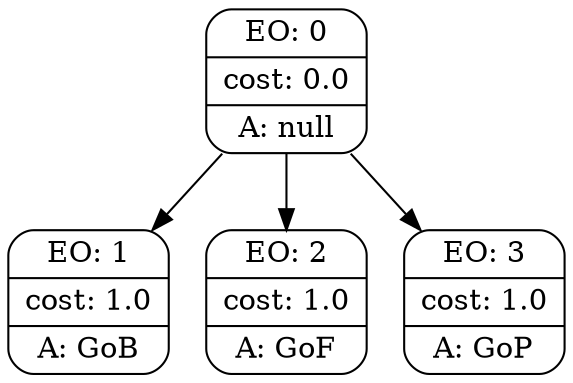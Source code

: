 digraph g {
node [shape = Mrecord];
nodo0[label="{EO: 0|cost: 0.0|A: null}"]
nodo1[label="{EO: 1|cost: 1.0|A: GoB}"]

nodo0 -> nodo1;
nodo2[label="{EO: 2|cost: 1.0|A: GoF}"]

nodo0 -> nodo2;
nodo3[label="{EO: 3|cost: 1.0|A: GoP}"]

nodo0 -> nodo3;


}